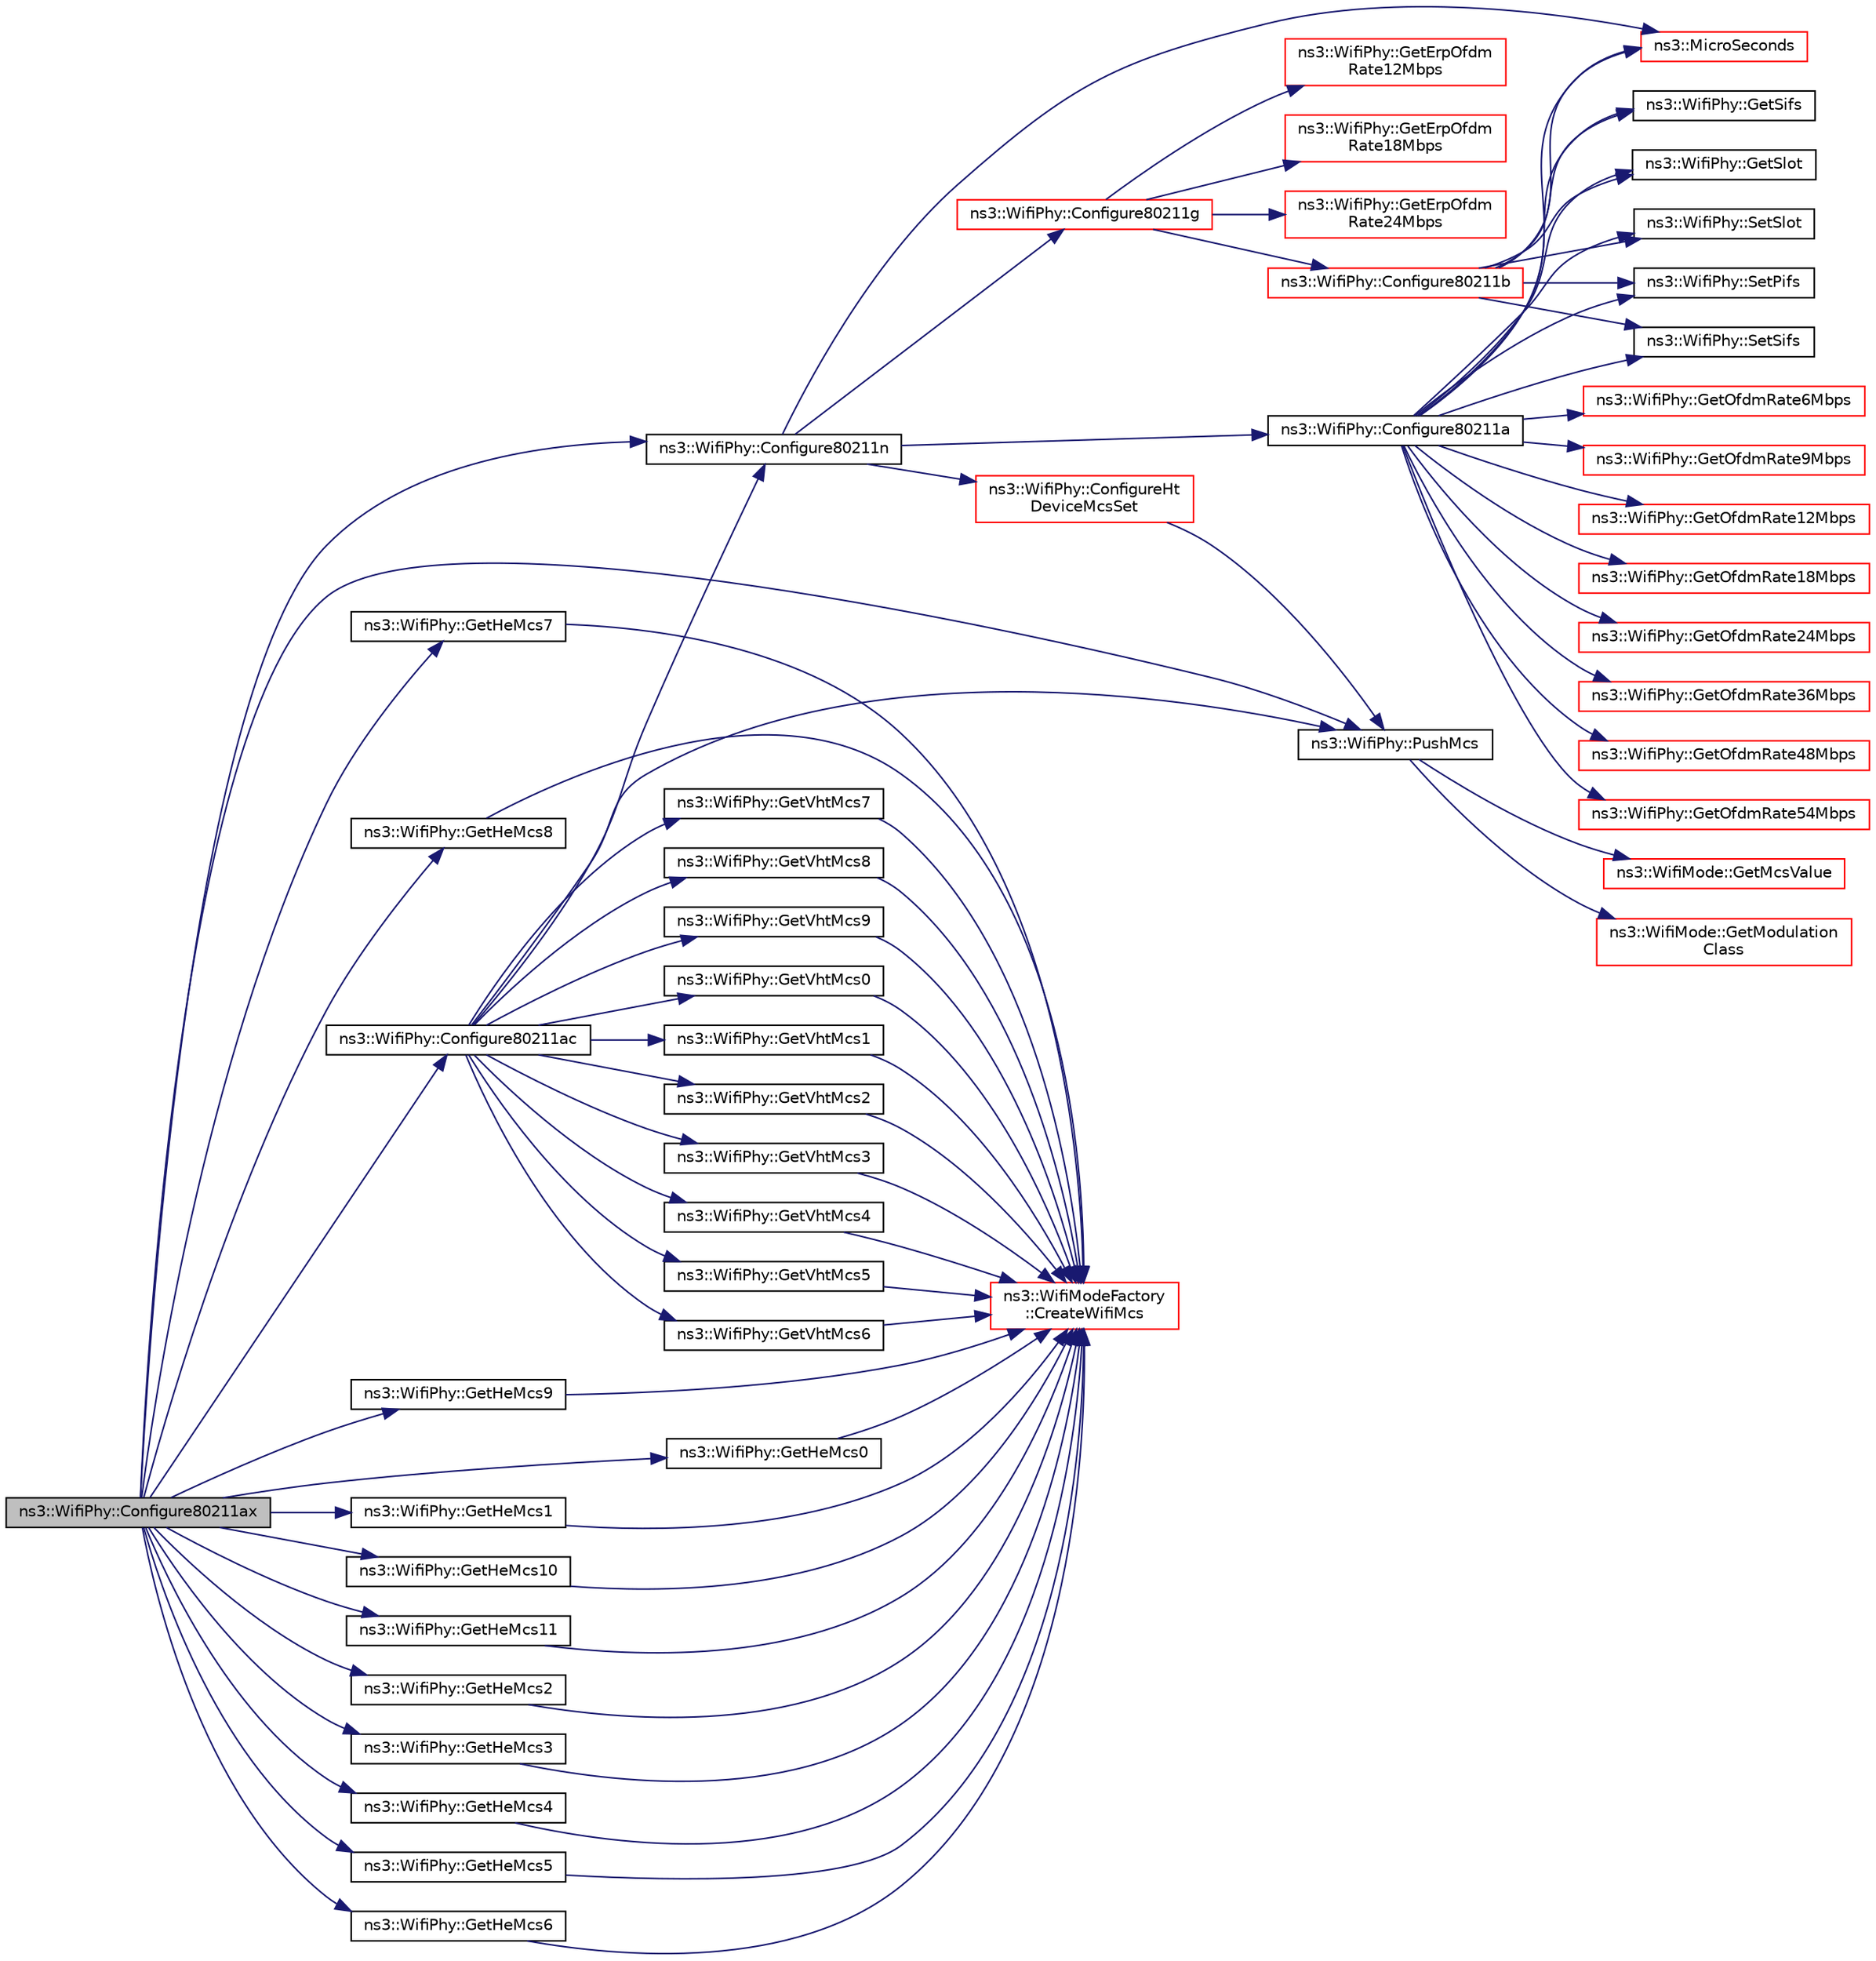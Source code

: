 digraph "ns3::WifiPhy::Configure80211ax"
{
 // LATEX_PDF_SIZE
  edge [fontname="Helvetica",fontsize="10",labelfontname="Helvetica",labelfontsize="10"];
  node [fontname="Helvetica",fontsize="10",shape=record];
  rankdir="LR";
  Node1 [label="ns3::WifiPhy::Configure80211ax",height=0.2,width=0.4,color="black", fillcolor="grey75", style="filled", fontcolor="black",tooltip="Configure WifiPhy with appropriate channel frequency and supported rates for 802.11ax standard."];
  Node1 -> Node2 [color="midnightblue",fontsize="10",style="solid",fontname="Helvetica"];
  Node2 [label="ns3::WifiPhy::Configure80211ac",height=0.2,width=0.4,color="black", fillcolor="white", style="filled",URL="$classns3_1_1_wifi_phy.html#a9023b105175409e6dde1281cc6584cf3",tooltip="Configure WifiPhy with appropriate channel frequency and supported rates for 802.11ac standard."];
  Node2 -> Node3 [color="midnightblue",fontsize="10",style="solid",fontname="Helvetica"];
  Node3 [label="ns3::WifiPhy::Configure80211n",height=0.2,width=0.4,color="black", fillcolor="white", style="filled",URL="$classns3_1_1_wifi_phy.html#ac4cf51f397334a060632d690675446e6",tooltip="Configure WifiPhy with appropriate channel frequency and supported rates for 802.11n standard."];
  Node3 -> Node4 [color="midnightblue",fontsize="10",style="solid",fontname="Helvetica"];
  Node4 [label="ns3::WifiPhy::Configure80211a",height=0.2,width=0.4,color="black", fillcolor="white", style="filled",URL="$classns3_1_1_wifi_phy.html#a3f4c48226fee10de85a17e6ce62af0f3",tooltip="Configure WifiPhy with appropriate channel frequency and supported rates for 802.11a standard."];
  Node4 -> Node5 [color="midnightblue",fontsize="10",style="solid",fontname="Helvetica"];
  Node5 [label="ns3::WifiPhy::GetOfdmRate12Mbps",height=0.2,width=0.4,color="red", fillcolor="white", style="filled",URL="$classns3_1_1_wifi_phy.html#a2435bc31eebe859883b7ac21c9add9d2",tooltip="Return a WifiMode for OFDM at 12Mbps."];
  Node4 -> Node10 [color="midnightblue",fontsize="10",style="solid",fontname="Helvetica"];
  Node10 [label="ns3::WifiPhy::GetOfdmRate18Mbps",height=0.2,width=0.4,color="red", fillcolor="white", style="filled",URL="$classns3_1_1_wifi_phy.html#ab456e46ced9b58473153802857be1bde",tooltip="Return a WifiMode for OFDM at 18Mbps."];
  Node4 -> Node11 [color="midnightblue",fontsize="10",style="solid",fontname="Helvetica"];
  Node11 [label="ns3::WifiPhy::GetOfdmRate24Mbps",height=0.2,width=0.4,color="red", fillcolor="white", style="filled",URL="$classns3_1_1_wifi_phy.html#a088ad8dd890aa893acea0d44df88e2aa",tooltip="Return a WifiMode for OFDM at 24Mbps."];
  Node4 -> Node12 [color="midnightblue",fontsize="10",style="solid",fontname="Helvetica"];
  Node12 [label="ns3::WifiPhy::GetOfdmRate36Mbps",height=0.2,width=0.4,color="red", fillcolor="white", style="filled",URL="$classns3_1_1_wifi_phy.html#a64c9c3a3e3a41d2aa51f7d0ccb8fe6c1",tooltip="Return a WifiMode for OFDM at 36Mbps."];
  Node4 -> Node13 [color="midnightblue",fontsize="10",style="solid",fontname="Helvetica"];
  Node13 [label="ns3::WifiPhy::GetOfdmRate48Mbps",height=0.2,width=0.4,color="red", fillcolor="white", style="filled",URL="$classns3_1_1_wifi_phy.html#aa48b1e5f7ebde9ced3dc0f25d9505ae0",tooltip="Return a WifiMode for OFDM at 48Mbps."];
  Node4 -> Node14 [color="midnightblue",fontsize="10",style="solid",fontname="Helvetica"];
  Node14 [label="ns3::WifiPhy::GetOfdmRate54Mbps",height=0.2,width=0.4,color="red", fillcolor="white", style="filled",URL="$classns3_1_1_wifi_phy.html#a767b1cebf94aea21b9c476563c6e3f5b",tooltip="Return a WifiMode for OFDM at 54Mbps."];
  Node4 -> Node15 [color="midnightblue",fontsize="10",style="solid",fontname="Helvetica"];
  Node15 [label="ns3::WifiPhy::GetOfdmRate6Mbps",height=0.2,width=0.4,color="red", fillcolor="white", style="filled",URL="$classns3_1_1_wifi_phy.html#a9945d5d1e8dd74118f90e1adcb63d6fe",tooltip="Return a WifiMode for OFDM at 6Mbps."];
  Node4 -> Node16 [color="midnightblue",fontsize="10",style="solid",fontname="Helvetica"];
  Node16 [label="ns3::WifiPhy::GetOfdmRate9Mbps",height=0.2,width=0.4,color="red", fillcolor="white", style="filled",URL="$classns3_1_1_wifi_phy.html#a4fd9fa3cc3080908d55d9713266f2943",tooltip="Return a WifiMode for OFDM at 9Mbps."];
  Node4 -> Node17 [color="midnightblue",fontsize="10",style="solid",fontname="Helvetica"];
  Node17 [label="ns3::WifiPhy::GetSifs",height=0.2,width=0.4,color="black", fillcolor="white", style="filled",URL="$classns3_1_1_wifi_phy.html#ab17c71dbcef141f01d242986ad982de4",tooltip="Return the Short Interframe Space (SIFS) for this PHY."];
  Node4 -> Node18 [color="midnightblue",fontsize="10",style="solid",fontname="Helvetica"];
  Node18 [label="ns3::WifiPhy::GetSlot",height=0.2,width=0.4,color="black", fillcolor="white", style="filled",URL="$classns3_1_1_wifi_phy.html#a45aebffadf7a544761143b0c90d9f019",tooltip="Return the slot duration for this PHY."];
  Node4 -> Node19 [color="midnightblue",fontsize="10",style="solid",fontname="Helvetica"];
  Node19 [label="ns3::MicroSeconds",height=0.2,width=0.4,color="red", fillcolor="white", style="filled",URL="$group__timecivil.html#ga17465a639c8d1464e76538afdd78a9f0",tooltip="Construct a Time in the indicated unit."];
  Node4 -> Node29 [color="midnightblue",fontsize="10",style="solid",fontname="Helvetica"];
  Node29 [label="ns3::WifiPhy::SetPifs",height=0.2,width=0.4,color="black", fillcolor="white", style="filled",URL="$classns3_1_1_wifi_phy.html#aaddca77c5838ad61328ec4cc5063a398",tooltip="Set the PCF Interframe Space (PIFS) for this PHY."];
  Node4 -> Node30 [color="midnightblue",fontsize="10",style="solid",fontname="Helvetica"];
  Node30 [label="ns3::WifiPhy::SetSifs",height=0.2,width=0.4,color="black", fillcolor="white", style="filled",URL="$classns3_1_1_wifi_phy.html#a29fee03ee26598d5cb768ea475eed325",tooltip="Set the Short Interframe Space (SIFS) for this PHY."];
  Node4 -> Node31 [color="midnightblue",fontsize="10",style="solid",fontname="Helvetica"];
  Node31 [label="ns3::WifiPhy::SetSlot",height=0.2,width=0.4,color="black", fillcolor="white", style="filled",URL="$classns3_1_1_wifi_phy.html#a7f96c878a0dab1387ce764c3dbb27976",tooltip="Set the slot duration for this PHY."];
  Node3 -> Node32 [color="midnightblue",fontsize="10",style="solid",fontname="Helvetica"];
  Node32 [label="ns3::WifiPhy::Configure80211g",height=0.2,width=0.4,color="red", fillcolor="white", style="filled",URL="$classns3_1_1_wifi_phy.html#a71286ced86fbd1b11c4b68e053b3e8d0",tooltip="Configure WifiPhy with appropriate channel frequency and supported rates for 802.11g standard."];
  Node32 -> Node33 [color="midnightblue",fontsize="10",style="solid",fontname="Helvetica"];
  Node33 [label="ns3::WifiPhy::Configure80211b",height=0.2,width=0.4,color="red", fillcolor="white", style="filled",URL="$classns3_1_1_wifi_phy.html#a6d06ede65c6956ad9c414a00587279d7",tooltip="Configure WifiPhy with appropriate channel frequency and supported rates for 802.11b standard."];
  Node33 -> Node17 [color="midnightblue",fontsize="10",style="solid",fontname="Helvetica"];
  Node33 -> Node18 [color="midnightblue",fontsize="10",style="solid",fontname="Helvetica"];
  Node33 -> Node19 [color="midnightblue",fontsize="10",style="solid",fontname="Helvetica"];
  Node33 -> Node29 [color="midnightblue",fontsize="10",style="solid",fontname="Helvetica"];
  Node33 -> Node30 [color="midnightblue",fontsize="10",style="solid",fontname="Helvetica"];
  Node33 -> Node31 [color="midnightblue",fontsize="10",style="solid",fontname="Helvetica"];
  Node32 -> Node38 [color="midnightblue",fontsize="10",style="solid",fontname="Helvetica"];
  Node38 [label="ns3::WifiPhy::GetErpOfdm\lRate12Mbps",height=0.2,width=0.4,color="red", fillcolor="white", style="filled",URL="$classns3_1_1_wifi_phy.html#aa6f7f9ca17a9451966da679415996136",tooltip="Return a WifiMode for ERP-OFDM at 12Mbps."];
  Node32 -> Node39 [color="midnightblue",fontsize="10",style="solid",fontname="Helvetica"];
  Node39 [label="ns3::WifiPhy::GetErpOfdm\lRate18Mbps",height=0.2,width=0.4,color="red", fillcolor="white", style="filled",URL="$classns3_1_1_wifi_phy.html#ae24bbedd9df795ac630568606a579be0",tooltip="Return a WifiMode for ERP-OFDM at 18Mbps."];
  Node32 -> Node40 [color="midnightblue",fontsize="10",style="solid",fontname="Helvetica"];
  Node40 [label="ns3::WifiPhy::GetErpOfdm\lRate24Mbps",height=0.2,width=0.4,color="red", fillcolor="white", style="filled",URL="$classns3_1_1_wifi_phy.html#a8e34487962a2e6ecbedebe5b2e883ca7",tooltip="Return a WifiMode for ERP-OFDM at 24Mbps."];
  Node3 -> Node46 [color="midnightblue",fontsize="10",style="solid",fontname="Helvetica"];
  Node46 [label="ns3::WifiPhy::ConfigureHt\lDeviceMcsSet",height=0.2,width=0.4,color="red", fillcolor="white", style="filled",URL="$classns3_1_1_wifi_phy.html#a7cd2773f895166ffcfa811efe120e1f0",tooltip="Configure the device MCS set with the appropriate HtMcs modes for the number of available transmit sp..."];
  Node46 -> Node81 [color="midnightblue",fontsize="10",style="solid",fontname="Helvetica"];
  Node81 [label="ns3::WifiPhy::PushMcs",height=0.2,width=0.4,color="black", fillcolor="white", style="filled",URL="$classns3_1_1_wifi_phy.html#a5b0583bebfdb7faf36ccaa53fad39c39",tooltip="Add the given MCS to the device MCS set."];
  Node81 -> Node82 [color="midnightblue",fontsize="10",style="solid",fontname="Helvetica"];
  Node82 [label="ns3::WifiMode::GetMcsValue",height=0.2,width=0.4,color="red", fillcolor="white", style="filled",URL="$classns3_1_1_wifi_mode.html#a4ba00941b5dbc4903ffecc1a0c841c6c",tooltip=" "];
  Node81 -> Node83 [color="midnightblue",fontsize="10",style="solid",fontname="Helvetica"];
  Node83 [label="ns3::WifiMode::GetModulation\lClass",height=0.2,width=0.4,color="red", fillcolor="white", style="filled",URL="$classns3_1_1_wifi_mode.html#a67e1664cac501221b63a2be307184cc9",tooltip=" "];
  Node3 -> Node19 [color="midnightblue",fontsize="10",style="solid",fontname="Helvetica"];
  Node2 -> Node85 [color="midnightblue",fontsize="10",style="solid",fontname="Helvetica"];
  Node85 [label="ns3::WifiPhy::GetVhtMcs0",height=0.2,width=0.4,color="black", fillcolor="white", style="filled",URL="$classns3_1_1_wifi_phy.html#a0abd27d8c214424a39ea9ea3ac207772",tooltip="Return MCS 0 from VHT MCS values."];
  Node85 -> Node48 [color="midnightblue",fontsize="10",style="solid",fontname="Helvetica"];
  Node48 [label="ns3::WifiModeFactory\l::CreateWifiMcs",height=0.2,width=0.4,color="red", fillcolor="white", style="filled",URL="$classns3_1_1_wifi_mode_factory.html#ac3e6d9eb924873474e4122c86deb44c9",tooltip=" "];
  Node2 -> Node86 [color="midnightblue",fontsize="10",style="solid",fontname="Helvetica"];
  Node86 [label="ns3::WifiPhy::GetVhtMcs1",height=0.2,width=0.4,color="black", fillcolor="white", style="filled",URL="$classns3_1_1_wifi_phy.html#ae2059a293baf661fc58cf72dc22db394",tooltip="Return MCS 1 from VHT MCS values."];
  Node86 -> Node48 [color="midnightblue",fontsize="10",style="solid",fontname="Helvetica"];
  Node2 -> Node87 [color="midnightblue",fontsize="10",style="solid",fontname="Helvetica"];
  Node87 [label="ns3::WifiPhy::GetVhtMcs2",height=0.2,width=0.4,color="black", fillcolor="white", style="filled",URL="$classns3_1_1_wifi_phy.html#aed23b5bd82ba4cb62eb0d594d02accbe",tooltip="Return MCS 2 from VHT MCS values."];
  Node87 -> Node48 [color="midnightblue",fontsize="10",style="solid",fontname="Helvetica"];
  Node2 -> Node88 [color="midnightblue",fontsize="10",style="solid",fontname="Helvetica"];
  Node88 [label="ns3::WifiPhy::GetVhtMcs3",height=0.2,width=0.4,color="black", fillcolor="white", style="filled",URL="$classns3_1_1_wifi_phy.html#a9cfb02d62871a811cbc6d0133f1417fb",tooltip="Return MCS 3 from VHT MCS values."];
  Node88 -> Node48 [color="midnightblue",fontsize="10",style="solid",fontname="Helvetica"];
  Node2 -> Node89 [color="midnightblue",fontsize="10",style="solid",fontname="Helvetica"];
  Node89 [label="ns3::WifiPhy::GetVhtMcs4",height=0.2,width=0.4,color="black", fillcolor="white", style="filled",URL="$classns3_1_1_wifi_phy.html#a6b92afa4613c7f876f494d6f295b5135",tooltip="Return MCS 4 from VHT MCS values."];
  Node89 -> Node48 [color="midnightblue",fontsize="10",style="solid",fontname="Helvetica"];
  Node2 -> Node90 [color="midnightblue",fontsize="10",style="solid",fontname="Helvetica"];
  Node90 [label="ns3::WifiPhy::GetVhtMcs5",height=0.2,width=0.4,color="black", fillcolor="white", style="filled",URL="$classns3_1_1_wifi_phy.html#a214c87eb5f05eb2d07b2d1cccf77311a",tooltip="Return MCS 5 from VHT MCS values."];
  Node90 -> Node48 [color="midnightblue",fontsize="10",style="solid",fontname="Helvetica"];
  Node2 -> Node91 [color="midnightblue",fontsize="10",style="solid",fontname="Helvetica"];
  Node91 [label="ns3::WifiPhy::GetVhtMcs6",height=0.2,width=0.4,color="black", fillcolor="white", style="filled",URL="$classns3_1_1_wifi_phy.html#acd4b16742a9bfc62664da3b415ce2a42",tooltip="Return MCS 6 from VHT MCS values."];
  Node91 -> Node48 [color="midnightblue",fontsize="10",style="solid",fontname="Helvetica"];
  Node2 -> Node92 [color="midnightblue",fontsize="10",style="solid",fontname="Helvetica"];
  Node92 [label="ns3::WifiPhy::GetVhtMcs7",height=0.2,width=0.4,color="black", fillcolor="white", style="filled",URL="$classns3_1_1_wifi_phy.html#a70fad3da915d04f22a068a5ffb5f995c",tooltip="Return MCS 7 from VHT MCS values."];
  Node92 -> Node48 [color="midnightblue",fontsize="10",style="solid",fontname="Helvetica"];
  Node2 -> Node93 [color="midnightblue",fontsize="10",style="solid",fontname="Helvetica"];
  Node93 [label="ns3::WifiPhy::GetVhtMcs8",height=0.2,width=0.4,color="black", fillcolor="white", style="filled",URL="$classns3_1_1_wifi_phy.html#a4acd4de849ca0a208e2d8e021f6a0173",tooltip="Return MCS 8 from VHT MCS values."];
  Node93 -> Node48 [color="midnightblue",fontsize="10",style="solid",fontname="Helvetica"];
  Node2 -> Node94 [color="midnightblue",fontsize="10",style="solid",fontname="Helvetica"];
  Node94 [label="ns3::WifiPhy::GetVhtMcs9",height=0.2,width=0.4,color="black", fillcolor="white", style="filled",URL="$classns3_1_1_wifi_phy.html#aa435b5512868852aa272d9b963e581a0",tooltip="Return MCS 9 from VHT MCS values."];
  Node94 -> Node48 [color="midnightblue",fontsize="10",style="solid",fontname="Helvetica"];
  Node2 -> Node81 [color="midnightblue",fontsize="10",style="solid",fontname="Helvetica"];
  Node1 -> Node3 [color="midnightblue",fontsize="10",style="solid",fontname="Helvetica"];
  Node1 -> Node95 [color="midnightblue",fontsize="10",style="solid",fontname="Helvetica"];
  Node95 [label="ns3::WifiPhy::GetHeMcs0",height=0.2,width=0.4,color="black", fillcolor="white", style="filled",URL="$classns3_1_1_wifi_phy.html#a63b9a66fa49db202c506805e92bad63c",tooltip="Return MCS 0 from HE MCS values."];
  Node95 -> Node48 [color="midnightblue",fontsize="10",style="solid",fontname="Helvetica"];
  Node1 -> Node96 [color="midnightblue",fontsize="10",style="solid",fontname="Helvetica"];
  Node96 [label="ns3::WifiPhy::GetHeMcs1",height=0.2,width=0.4,color="black", fillcolor="white", style="filled",URL="$classns3_1_1_wifi_phy.html#abba9c5cbc94f1f95a0182a383c0f9a1a",tooltip="Return MCS 1 from HE MCS values."];
  Node96 -> Node48 [color="midnightblue",fontsize="10",style="solid",fontname="Helvetica"];
  Node1 -> Node97 [color="midnightblue",fontsize="10",style="solid",fontname="Helvetica"];
  Node97 [label="ns3::WifiPhy::GetHeMcs10",height=0.2,width=0.4,color="black", fillcolor="white", style="filled",URL="$classns3_1_1_wifi_phy.html#aebd346d53abef108a427b6fdc8b7e76b",tooltip="Return MCS 10 from HE MCS values."];
  Node97 -> Node48 [color="midnightblue",fontsize="10",style="solid",fontname="Helvetica"];
  Node1 -> Node98 [color="midnightblue",fontsize="10",style="solid",fontname="Helvetica"];
  Node98 [label="ns3::WifiPhy::GetHeMcs11",height=0.2,width=0.4,color="black", fillcolor="white", style="filled",URL="$classns3_1_1_wifi_phy.html#abd100bfd5ef335f48b294cd5ea3b67a4",tooltip="Return MCS 11 from HE MCS values."];
  Node98 -> Node48 [color="midnightblue",fontsize="10",style="solid",fontname="Helvetica"];
  Node1 -> Node99 [color="midnightblue",fontsize="10",style="solid",fontname="Helvetica"];
  Node99 [label="ns3::WifiPhy::GetHeMcs2",height=0.2,width=0.4,color="black", fillcolor="white", style="filled",URL="$classns3_1_1_wifi_phy.html#a6c92d5a60cf608d311b043c191261803",tooltip="Return MCS 2 from HE MCS values."];
  Node99 -> Node48 [color="midnightblue",fontsize="10",style="solid",fontname="Helvetica"];
  Node1 -> Node100 [color="midnightblue",fontsize="10",style="solid",fontname="Helvetica"];
  Node100 [label="ns3::WifiPhy::GetHeMcs3",height=0.2,width=0.4,color="black", fillcolor="white", style="filled",URL="$classns3_1_1_wifi_phy.html#a8dadb22ce1e9f081a602dcc41b606e95",tooltip="Return MCS 3 from HE MCS values."];
  Node100 -> Node48 [color="midnightblue",fontsize="10",style="solid",fontname="Helvetica"];
  Node1 -> Node101 [color="midnightblue",fontsize="10",style="solid",fontname="Helvetica"];
  Node101 [label="ns3::WifiPhy::GetHeMcs4",height=0.2,width=0.4,color="black", fillcolor="white", style="filled",URL="$classns3_1_1_wifi_phy.html#a80c8ac4faa7043b42b883ccacc1c3eec",tooltip="Return MCS 4 from HE MCS values."];
  Node101 -> Node48 [color="midnightblue",fontsize="10",style="solid",fontname="Helvetica"];
  Node1 -> Node102 [color="midnightblue",fontsize="10",style="solid",fontname="Helvetica"];
  Node102 [label="ns3::WifiPhy::GetHeMcs5",height=0.2,width=0.4,color="black", fillcolor="white", style="filled",URL="$classns3_1_1_wifi_phy.html#a351b1aaf23c3854c453e6f4c5232857a",tooltip="Return MCS 5 from HE MCS values."];
  Node102 -> Node48 [color="midnightblue",fontsize="10",style="solid",fontname="Helvetica"];
  Node1 -> Node103 [color="midnightblue",fontsize="10",style="solid",fontname="Helvetica"];
  Node103 [label="ns3::WifiPhy::GetHeMcs6",height=0.2,width=0.4,color="black", fillcolor="white", style="filled",URL="$classns3_1_1_wifi_phy.html#a90aedf7f42b6e3d02b5621e4dcad8adf",tooltip="Return MCS 6 from HE MCS values."];
  Node103 -> Node48 [color="midnightblue",fontsize="10",style="solid",fontname="Helvetica"];
  Node1 -> Node104 [color="midnightblue",fontsize="10",style="solid",fontname="Helvetica"];
  Node104 [label="ns3::WifiPhy::GetHeMcs7",height=0.2,width=0.4,color="black", fillcolor="white", style="filled",URL="$classns3_1_1_wifi_phy.html#a6fb0a12105608fd43c813f914e621b49",tooltip="Return MCS 7 from HE MCS values."];
  Node104 -> Node48 [color="midnightblue",fontsize="10",style="solid",fontname="Helvetica"];
  Node1 -> Node105 [color="midnightblue",fontsize="10",style="solid",fontname="Helvetica"];
  Node105 [label="ns3::WifiPhy::GetHeMcs8",height=0.2,width=0.4,color="black", fillcolor="white", style="filled",URL="$classns3_1_1_wifi_phy.html#ad90ca59ec933cc5d31381f2a198db6d0",tooltip="Return MCS 8 from HE MCS values."];
  Node105 -> Node48 [color="midnightblue",fontsize="10",style="solid",fontname="Helvetica"];
  Node1 -> Node106 [color="midnightblue",fontsize="10",style="solid",fontname="Helvetica"];
  Node106 [label="ns3::WifiPhy::GetHeMcs9",height=0.2,width=0.4,color="black", fillcolor="white", style="filled",URL="$classns3_1_1_wifi_phy.html#a4d94bd283f2b034595fb1add2d57339c",tooltip="Return MCS 9 from HE MCS values."];
  Node106 -> Node48 [color="midnightblue",fontsize="10",style="solid",fontname="Helvetica"];
  Node1 -> Node81 [color="midnightblue",fontsize="10",style="solid",fontname="Helvetica"];
}
